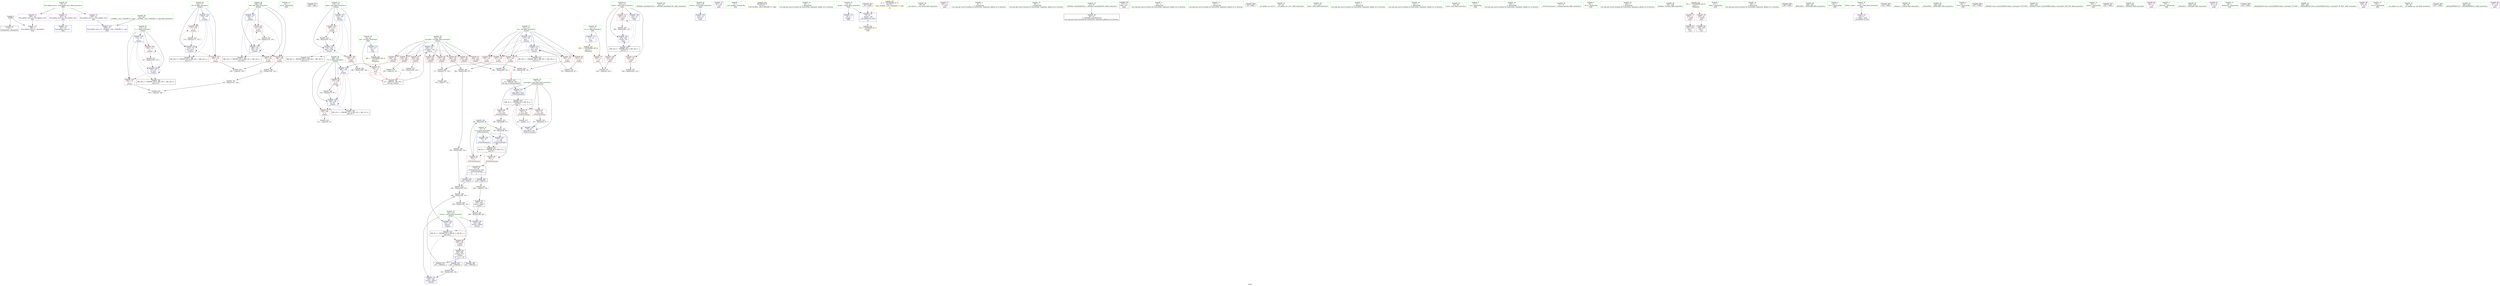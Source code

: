 digraph "SVFG" {
	label="SVFG";

	Node0x561c4830ada0 [shape=record,color=grey,label="{NodeID: 0\nNullPtr}"];
	Node0x561c4830ada0 -> Node0x561c48319b90[style=solid];
	Node0x561c4830ada0 -> Node0x561c4831de50[style=solid];
	Node0x561c48318340 [shape=record,color=red,label="{NodeID: 97\n164\<--108\n\<--len\n_Z3ansx\n}"];
	Node0x561c48318340 -> Node0x561c48325bb0[style=solid];
	Node0x561c483162b0 [shape=record,color=green,label="{NodeID: 14\n31\<--1\n.str.6\<--dummyObj\nGlob }"];
	Node0x561c48075be0 [shape=record,color=black,label="{NodeID: 277\n229 = PHI()\n}"];
	Node0x561c4831bff0 [shape=record,color=grey,label="{NodeID: 194\n86 = Binary(85, 87, )\n}"];
	Node0x561c4831bff0 -> Node0x561c4831bcf0[style=solid];
	Node0x561c48318ea0 [shape=record,color=red,label="{NodeID: 111\n263\<--216\n\<--tnum\nmain\n}"];
	Node0x561c48318ea0 -> Node0x561c483252b0[style=solid];
	Node0x561c483170b0 [shape=record,color=green,label="{NodeID: 28\n42\<--43\n_ZNSt8ios_base4InitC1Ev\<--_ZNSt8ios_base4InitC1Ev_field_insensitive\n}"];
	Node0x561c483401e0 [shape=record,color=black,label="{NodeID: 291\n101 = PHI(181, 196, 252, )\n0th arg _Z3ansx }"];
	Node0x561c483401e0 -> Node0x561c4831e360[style=solid];
	Node0x561c483246b0 [shape=record,color=grey,label="{NodeID: 208\n177 = Binary(175, 176, )\n}"];
	Node0x561c483246b0 -> Node0x561c48325eb0[style=solid];
	Node0x561c4831e500 [shape=record,color=blue,label="{NodeID: 125\n106\<--126\nh\<--\n_Z3ansx\n}"];
	Node0x561c4831e500 -> Node0x561c4831b9c0[style=dashed];
	Node0x561c4831e500 -> Node0x561c4831ba90[style=dashed];
	Node0x561c4831e500 -> Node0x561c4831e770[style=dashed];
	Node0x561c4831e500 -> Node0x561c4832f260[style=dashed];
	Node0x561c48317d60 [shape=record,color=green,label="{NodeID: 42\n112\<--113\ni\<--i_field_insensitive\n_Z3ansx\n}"];
	Node0x561c48317d60 -> Node0x561c48318820[style=solid];
	Node0x561c48317d60 -> Node0x561c483188f0[style=solid];
	Node0x561c48317d60 -> Node0x561c4831e910[style=solid];
	Node0x561c48317d60 -> Node0x561c4831eab0[style=solid];
	Node0x561c48325bb0 [shape=record,color=grey,label="{NodeID: 222\n165 = cmp(163, 164, )\n}"];
	Node0x561c4831f060 [shape=record,color=blue,label="{NodeID: 139\n214\<--12\nretval\<--\nmain\n}"];
	Node0x561c48319a90 [shape=record,color=green,label="{NodeID: 56\n35\<--292\n_GLOBAL__sub_I_GlebsHP_0_1.cpp\<--_GLOBAL__sub_I_GlebsHP_0_1.cpp_field_insensitive\n}"];
	Node0x561c48319a90 -> Node0x561c4831dd50[style=solid];
	Node0x561c48330160 [shape=record,color=black,label="{NodeID: 236\nMR_18V_2 = PHI(MR_18V_4, MR_18V_1, MR_18V_4, )\npts\{113 \}\n}"];
	Node0x561c4831a680 [shape=record,color=purple,label="{NodeID: 70\n241\<--29\n\<--.str.5\nmain\n}"];
	Node0x561c4831b270 [shape=record,color=red,label="{NodeID: 84\n209\<--102\n\<--retval\n_Z3ansx\n}"];
	Node0x561c4831b270 -> Node0x561c4831a000[style=solid];
	Node0x561c4830e6c0 [shape=record,color=green,label="{NodeID: 1\n7\<--1\n__dso_handle\<--dummyObj\nGlob }"];
	Node0x561c48334c00 [shape=record,color=yellow,style=double,label="{NodeID: 264\nRETMU(2V_2)\npts\{10 \}\nFun[_GLOBAL__sub_I_GlebsHP_0_1.cpp]}"];
	Node0x561c48318410 [shape=record,color=red,label="{NodeID: 98\n152\<--110\n\<--pw\n_Z3ansx\n}"];
	Node0x561c48318410 -> Node0x561c483249b0[style=solid];
	Node0x561c483163b0 [shape=record,color=green,label="{NodeID: 15\n34\<--1\n\<--dummyObj\nCan only get source location for instruction, argument, global var or function.}"];
	Node0x561c4833f390 [shape=record,color=black,label="{NodeID: 278\n193 = PHI(73, )\n}"];
	Node0x561c4833f390 -> Node0x561c48323df0[style=solid];
	Node0x561c4831c170 [shape=record,color=grey,label="{NodeID: 195\n199 = Binary(198, 142, )\n}"];
	Node0x561c4831c170 -> Node0x561c48324230[style=solid];
	Node0x561c48318f70 [shape=record,color=blue,label="{NodeID: 112\n8\<--9\n_ZL2pi\<--\nGlob }"];
	Node0x561c483171b0 [shape=record,color=green,label="{NodeID: 29\n48\<--49\n__cxa_atexit\<--__cxa_atexit_field_insensitive\n}"];
	Node0x561c48340600 [shape=record,color=black,label="{NodeID: 292\n74 = PHI(192, 202, )\n0th arg _Z10reversenumx }"];
	Node0x561c48340600 -> Node0x561c4831e020[style=solid];
	Node0x561c48324830 [shape=record,color=grey,label="{NodeID: 209\n183 = Binary(182, 142, )\n}"];
	Node0x561c48324830 -> Node0x561c4831eec0[style=solid];
	Node0x561c4831e5d0 [shape=record,color=blue,label="{NodeID: 126\n108\<--12\nlen\<--\n_Z3ansx\n}"];
	Node0x561c4831e5d0 -> Node0x561c4831bb60[style=dashed];
	Node0x561c4831e5d0 -> Node0x561c48318270[style=dashed];
	Node0x561c4831e5d0 -> Node0x561c48318340[style=dashed];
	Node0x561c4831e5d0 -> Node0x561c4831e6a0[style=dashed];
	Node0x561c4831e5d0 -> Node0x561c4832f760[style=dashed];
	Node0x561c48317e30 [shape=record,color=green,label="{NodeID: 43\n114\<--115\nhpw\<--hpw_field_insensitive\n_Z3ansx\n}"];
	Node0x561c48317e30 -> Node0x561c483189c0[style=solid];
	Node0x561c48317e30 -> Node0x561c48318a90[style=solid];
	Node0x561c48317e30 -> Node0x561c4831eb80[style=solid];
	Node0x561c48317e30 -> Node0x561c4831ed20[style=solid];
	Node0x561c48325d30 [shape=record,color=grey,label="{NodeID: 223\n131 = cmp(130, 15, )\n}"];
	Node0x561c4831f130 [shape=record,color=blue,label="{NodeID: 140\n216\<--12\ntnum\<--\nmain\n}"];
	Node0x561c4831f130 -> Node0x561c4832d460[style=dashed];
	Node0x561c48319b90 [shape=record,color=black,label="{NodeID: 57\n2\<--3\ndummyVal\<--dummyVal\n}"];
	Node0x561c48330660 [shape=record,color=black,label="{NodeID: 237\nMR_20V_2 = PHI(MR_20V_4, MR_20V_1, MR_20V_4, )\npts\{115 \}\n}"];
	Node0x561c4831a750 [shape=record,color=purple,label="{NodeID: 71\n250\<--31\n\<--.str.6\nmain\n}"];
	Node0x561c4831b340 [shape=record,color=red,label="{NodeID: 85\n119\<--104\n\<--val.addr\n_Z3ansx\n}"];
	Node0x561c4831b340 -> Node0x561c48325730[style=solid];
	Node0x561c48315320 [shape=record,color=green,label="{NodeID: 2\n9\<--1\n\<--dummyObj\nCan only get source location for instruction, argument, global var or function.}"];
	Node0x561c483184e0 [shape=record,color=red,label="{NodeID: 99\n176\<--110\n\<--pw\n_Z3ansx\n}"];
	Node0x561c483184e0 -> Node0x561c483246b0[style=solid];
	Node0x561c483164b0 [shape=record,color=green,label="{NodeID: 16\n64\<--1\n\<--dummyObj\nCan only get source location for instruction, argument, global var or function.}"];
	Node0x561c4833f580 [shape=record,color=black,label="{NodeID: 279\n197 = PHI(100, )\n}"];
	Node0x561c4833f580 -> Node0x561c4831c2f0[style=solid];
	Node0x561c4831c2f0 [shape=record,color=grey,label="{NodeID: 196\n198 = Binary(194, 197, )\n}"];
	Node0x561c4831c2f0 -> Node0x561c4831c170[style=solid];
	Node0x561c48319070 [shape=record,color=blue,label="{NodeID: 113\n11\<--12\ntc\<--\nGlob }"];
	Node0x561c48319070 -> Node0x561c48332690[style=dashed];
	Node0x561c483172b0 [shape=record,color=green,label="{NodeID: 30\n47\<--53\n_ZNSt8ios_base4InitD1Ev\<--_ZNSt8ios_base4InitD1Ev_field_insensitive\n}"];
	Node0x561c483172b0 -> Node0x561c48319d60[style=solid];
	Node0x561c483249b0 [shape=record,color=grey,label="{NodeID: 210\n153 = Binary(152, 87, )\n}"];
	Node0x561c483249b0 -> Node0x561c4831e9e0[style=solid];
	Node0x561c4831e6a0 [shape=record,color=blue,label="{NodeID: 127\n108\<--134\nlen\<--inc\n_Z3ansx\n}"];
	Node0x561c4831e6a0 -> Node0x561c4831bb60[style=dashed];
	Node0x561c4831e6a0 -> Node0x561c48318270[style=dashed];
	Node0x561c4831e6a0 -> Node0x561c48318340[style=dashed];
	Node0x561c4831e6a0 -> Node0x561c4831e6a0[style=dashed];
	Node0x561c4831e6a0 -> Node0x561c4832f760[style=dashed];
	Node0x561c48317f00 [shape=record,color=green,label="{NodeID: 44\n116\<--117\ni5\<--i5_field_insensitive\n_Z3ansx\n}"];
	Node0x561c48317f00 -> Node0x561c48318b60[style=solid];
	Node0x561c48317f00 -> Node0x561c48318c30[style=solid];
	Node0x561c48317f00 -> Node0x561c4831ec50[style=solid];
	Node0x561c48317f00 -> Node0x561c4831edf0[style=solid];
	Node0x561c48325eb0 [shape=record,color=grey,label="{NodeID: 224\n178 = cmp(177, 15, )\n}"];
	Node0x561c4831f200 [shape=record,color=blue,label="{NodeID: 141\n216\<--264\ntnum\<--inc\nmain\n}"];
	Node0x561c4831f200 -> Node0x561c4832d460[style=dashed];
	Node0x561c48319c90 [shape=record,color=black,label="{NodeID: 58\n213\<--12\nmain_ret\<--\nmain\n}"];
	Node0x561c48330b60 [shape=record,color=black,label="{NodeID: 238\nMR_22V_2 = PHI(MR_22V_4, MR_22V_1, MR_22V_4, )\npts\{117 \}\n}"];
	Node0x561c4831a820 [shape=record,color=purple,label="{NodeID: 72\n297\<--33\nllvm.global_ctors_0\<--llvm.global_ctors\nGlob }"];
	Node0x561c4831a820 -> Node0x561c4831dc50[style=solid];
	Node0x561c4831b410 [shape=record,color=red,label="{NodeID: 86\n123\<--104\n\<--val.addr\n_Z3ansx\n}"];
	Node0x561c4831b410 -> Node0x561c4831e430[style=solid];
	Node0x561c483153b0 [shape=record,color=green,label="{NodeID: 3\n12\<--1\n\<--dummyObj\nCan only get source location for instruction, argument, global var or function.}"];
	Node0x561c483185b0 [shape=record,color=red,label="{NodeID: 100\n187\<--110\n\<--pw\n_Z3ansx\n}"];
	Node0x561c483185b0 -> Node0x561c4831c5f0[style=solid];
	Node0x561c483165b0 [shape=record,color=green,label="{NodeID: 17\n87\<--1\n\<--dummyObj\nCan only get source location for instruction, argument, global var or function.}"];
	Node0x561c4833f680 [shape=record,color=black,label="{NodeID: 280\n45 = PHI()\n}"];
	Node0x561c4831c470 [shape=record,color=grey,label="{NodeID: 197\n148 = Binary(147, 149, )\n}"];
	Node0x561c4831c470 -> Node0x561c483255b0[style=solid];
	Node0x561c48319170 [shape=record,color=blue,label="{NodeID: 114\n14\<--15\nval\<--\nGlob }"];
	Node0x561c48319170 -> Node0x561c48332770[style=dashed];
	Node0x561c483173b0 [shape=record,color=green,label="{NodeID: 31\n60\<--61\n__cxx_global_var_init.1\<--__cxx_global_var_init.1_field_insensitive\n}"];
	Node0x561c48324b30 [shape=record,color=grey,label="{NodeID: 211\n134 = Binary(133, 135, )\n}"];
	Node0x561c48324b30 -> Node0x561c4831e6a0[style=solid];
	Node0x561c4831e770 [shape=record,color=blue,label="{NodeID: 128\n106\<--138\nh\<--div\n_Z3ansx\n}"];
	Node0x561c4831e770 -> Node0x561c4831b9c0[style=dashed];
	Node0x561c4831e770 -> Node0x561c4831ba90[style=dashed];
	Node0x561c4831e770 -> Node0x561c4831e770[style=dashed];
	Node0x561c4831e770 -> Node0x561c4832f260[style=dashed];
	Node0x561c48317fd0 [shape=record,color=green,label="{NodeID: 45\n211\<--212\nmain\<--main_field_insensitive\n}"];
	Node0x561c48319d60 [shape=record,color=black,label="{NodeID: 59\n46\<--47\n\<--_ZNSt8ios_base4InitD1Ev\nCan only get source location for instruction, argument, global var or function.}"];
	Node0x561c4831a920 [shape=record,color=purple,label="{NodeID: 73\n298\<--33\nllvm.global_ctors_1\<--llvm.global_ctors\nGlob }"];
	Node0x561c4831a920 -> Node0x561c4831dd50[style=solid];
	Node0x561c4831b4e0 [shape=record,color=red,label="{NodeID: 87\n126\<--104\n\<--val.addr\n_Z3ansx\n}"];
	Node0x561c4831b4e0 -> Node0x561c4831e500[style=solid];
	Node0x561c48315440 [shape=record,color=green,label="{NodeID: 4\n15\<--1\n\<--dummyObj\nCan only get source location for instruction, argument, global var or function.}"];
	Node0x561c48318680 [shape=record,color=red,label="{NodeID: 101\n191\<--110\n\<--pw\n_Z3ansx\n}"];
	Node0x561c48318680 -> Node0x561c48323f30[style=solid];
	Node0x561c483166b0 [shape=record,color=green,label="{NodeID: 18\n121\<--1\n\<--dummyObj\nCan only get source location for instruction, argument, global var or function.}"];
	Node0x561c4833f750 [shape=record,color=black,label="{NodeID: 281\n63 = PHI()\n}"];
	Node0x561c4833f750 -> Node0x561c4831df50[style=solid];
	Node0x561c4831c5f0 [shape=record,color=grey,label="{NodeID: 198\n188 = Binary(186, 187, )\n}"];
	Node0x561c4831c5f0 -> Node0x561c4831c770[style=solid];
	Node0x561c4831dc50 [shape=record,color=blue,label="{NodeID: 115\n297\<--34\nllvm.global_ctors_0\<--\nGlob }"];
	Node0x561c483174b0 [shape=record,color=green,label="{NodeID: 32\n65\<--66\nacos\<--acos_field_insensitive\n}"];
	Node0x561c48324cb0 [shape=record,color=grey,label="{NodeID: 212\n157 = Binary(156, 135, )\n}"];
	Node0x561c48324cb0 -> Node0x561c4831eab0[style=solid];
	Node0x561c4831e840 [shape=record,color=blue,label="{NodeID: 129\n110\<--142\npw\<--\n_Z3ansx\n}"];
	Node0x561c4831e840 -> Node0x561c48318410[style=dashed];
	Node0x561c4831e840 -> Node0x561c483184e0[style=dashed];
	Node0x561c4831e840 -> Node0x561c483185b0[style=dashed];
	Node0x561c4831e840 -> Node0x561c48318680[style=dashed];
	Node0x561c4831e840 -> Node0x561c48318750[style=dashed];
	Node0x561c4831e840 -> Node0x561c4831e9e0[style=dashed];
	Node0x561c4831e840 -> Node0x561c4832fc60[style=dashed];
	Node0x561c483180d0 [shape=record,color=green,label="{NodeID: 46\n214\<--215\nretval\<--retval_field_insensitive\nmain\n}"];
	Node0x561c483180d0 -> Node0x561c4831f060[style=solid];
	Node0x561c48319e60 [shape=record,color=black,label="{NodeID: 60\n73\<--96\n_Z10reversenumx_ret\<--\n_Z10reversenumx\n|{<s0>5|<s1>7}}"];
	Node0x561c48319e60:s0 -> Node0x561c4833f390[style=solid,color=blue];
	Node0x561c48319e60:s1 -> Node0x561c4833f9c0[style=solid,color=blue];
	Node0x561c4831aa20 [shape=record,color=purple,label="{NodeID: 74\n299\<--33\nllvm.global_ctors_2\<--llvm.global_ctors\nGlob }"];
	Node0x561c4831aa20 -> Node0x561c4831de50[style=solid];
	Node0x561c4831b5b0 [shape=record,color=red,label="{NodeID: 88\n175\<--104\n\<--val.addr\n_Z3ansx\n}"];
	Node0x561c4831b5b0 -> Node0x561c483246b0[style=solid];
	Node0x561c483154d0 [shape=record,color=green,label="{NodeID: 5\n17\<--1\n.str\<--dummyObj\nGlob }"];
	Node0x561c48318750 [shape=record,color=red,label="{NodeID: 102\n201\<--110\n\<--pw\n_Z3ansx\n}"];
	Node0x561c48318750 -> Node0x561c483240b0[style=solid];
	Node0x561c483167b0 [shape=record,color=green,label="{NodeID: 19\n135\<--1\n\<--dummyObj\nCan only get source location for instruction, argument, global var or function.}"];
	Node0x561c4833f820 [shape=record,color=black,label="{NodeID: 282\n182 = PHI(100, )\n}"];
	Node0x561c4833f820 -> Node0x561c48324830[style=solid];
	Node0x561c4831c770 [shape=record,color=grey,label="{NodeID: 199\n189 = Binary(188, 142, )\n}"];
	Node0x561c4831c770 -> Node0x561c48323df0[style=solid];
	Node0x561c4831dd50 [shape=record,color=blue,label="{NodeID: 116\n298\<--35\nllvm.global_ctors_1\<--_GLOBAL__sub_I_GlebsHP_0_1.cpp\nGlob }"];
	Node0x561c483175b0 [shape=record,color=green,label="{NodeID: 33\n71\<--72\n_Z10reversenumx\<--_Z10reversenumx_field_insensitive\n}"];
	Node0x561c48324e30 [shape=record,color=grey,label="{NodeID: 213\n168 = Binary(167, 87, )\n}"];
	Node0x561c48324e30 -> Node0x561c4831ed20[style=solid];
	Node0x561c4831e910 [shape=record,color=blue,label="{NodeID: 130\n112\<--12\ni\<--\n_Z3ansx\n}"];
	Node0x561c4831e910 -> Node0x561c48318820[style=dashed];
	Node0x561c4831e910 -> Node0x561c483188f0[style=dashed];
	Node0x561c4831e910 -> Node0x561c4831eab0[style=dashed];
	Node0x561c4831e910 -> Node0x561c48330160[style=dashed];
	Node0x561c483181a0 [shape=record,color=green,label="{NodeID: 47\n216\<--217\ntnum\<--tnum_field_insensitive\nmain\n}"];
	Node0x561c483181a0 -> Node0x561c48318d00[style=solid];
	Node0x561c483181a0 -> Node0x561c48318dd0[style=solid];
	Node0x561c483181a0 -> Node0x561c48318ea0[style=solid];
	Node0x561c483181a0 -> Node0x561c4831f130[style=solid];
	Node0x561c483181a0 -> Node0x561c4831f200[style=solid];
	Node0x561c4832d460 [shape=record,color=black,label="{NodeID: 227\nMR_32V_3 = PHI(MR_32V_4, MR_32V_2, )\npts\{217 \}\n}"];
	Node0x561c4832d460 -> Node0x561c48318d00[style=dashed];
	Node0x561c4832d460 -> Node0x561c48318dd0[style=dashed];
	Node0x561c4832d460 -> Node0x561c48318ea0[style=dashed];
	Node0x561c4832d460 -> Node0x561c4831f200[style=dashed];
	Node0x561c48319f30 [shape=record,color=black,label="{NodeID: 61\n205\<--204\nconv\<--cmp27\n_Z3ansx\n}"];
	Node0x561c48319f30 -> Node0x561c48324230[style=solid];
	Node0x561c4831ab20 [shape=record,color=red,label="{NodeID: 75\n235\<--11\n\<--tc\nmain\n}"];
	Node0x561c4831ab20 -> Node0x561c48325a30[style=solid];
	Node0x561c4831b680 [shape=record,color=red,label="{NodeID: 89\n180\<--104\n\<--val.addr\n_Z3ansx\n}"];
	Node0x561c4831b680 -> Node0x561c48325130[style=solid];
	Node0x561c48315d10 [shape=record,color=green,label="{NodeID: 6\n19\<--1\n.str.2\<--dummyObj\nGlob }"];
	Node0x561c48318820 [shape=record,color=red,label="{NodeID: 103\n145\<--112\n\<--i\n_Z3ansx\n}"];
	Node0x561c48318820 -> Node0x561c483255b0[style=solid];
	Node0x561c483168b0 [shape=record,color=green,label="{NodeID: 20\n142\<--1\n\<--dummyObj\nCan only get source location for instruction, argument, global var or function.}"];
	Node0x561c4833f9c0 [shape=record,color=black,label="{NodeID: 283\n203 = PHI(73, )\n}"];
	Node0x561c4833f9c0 -> Node0x561c483258b0[style=solid];
	Node0x561c4831c8f0 [shape=record,color=grey,label="{NodeID: 200\n196 = Binary(195, 142, )\n|{<s0>6}}"];
	Node0x561c4831c8f0:s0 -> Node0x561c483401e0[style=solid,color=red];
	Node0x561c4831de50 [shape=record,color=blue, style = dotted,label="{NodeID: 117\n299\<--3\nllvm.global_ctors_2\<--dummyVal\nGlob }"];
	Node0x561c483176b0 [shape=record,color=green,label="{NodeID: 34\n75\<--76\nnum.addr\<--num.addr_field_insensitive\n_Z10reversenumx\n}"];
	Node0x561c483176b0 -> Node0x561c4831ae60[style=solid];
	Node0x561c483176b0 -> Node0x561c4831af30[style=solid];
	Node0x561c483176b0 -> Node0x561c4831b000[style=solid];
	Node0x561c483176b0 -> Node0x561c4831e020[style=solid];
	Node0x561c483176b0 -> Node0x561c4831e290[style=solid];
	Node0x561c48324fb0 [shape=record,color=grey,label="{NodeID: 214\n172 = Binary(171, 135, )\n}"];
	Node0x561c48324fb0 -> Node0x561c4831edf0[style=solid];
	Node0x561c4831e9e0 [shape=record,color=blue,label="{NodeID: 131\n110\<--153\npw\<--mul\n_Z3ansx\n}"];
	Node0x561c4831e9e0 -> Node0x561c48318410[style=dashed];
	Node0x561c4831e9e0 -> Node0x561c483184e0[style=dashed];
	Node0x561c4831e9e0 -> Node0x561c483185b0[style=dashed];
	Node0x561c4831e9e0 -> Node0x561c48318680[style=dashed];
	Node0x561c4831e9e0 -> Node0x561c48318750[style=dashed];
	Node0x561c4831e9e0 -> Node0x561c4831e9e0[style=dashed];
	Node0x561c4831e9e0 -> Node0x561c4832fc60[style=dashed];
	Node0x561c48319290 [shape=record,color=green,label="{NodeID: 48\n223\<--224\nfreopen\<--freopen_field_insensitive\n}"];
	Node0x561c4831a000 [shape=record,color=black,label="{NodeID: 62\n100\<--209\n_Z3ansx_ret\<--\n_Z3ansx\n|{<s0>4|<s1>6|<s2>15}}"];
	Node0x561c4831a000:s0 -> Node0x561c4833f820[style=solid,color=blue];
	Node0x561c4831a000:s1 -> Node0x561c4833f580[style=solid,color=blue];
	Node0x561c4831a000:s2 -> Node0x561c4833fe70[style=solid,color=blue];
	Node0x561c48332580 [shape=record,color=yellow,style=double,label="{NodeID: 242\n24V_1 = ENCHI(MR_24V_0)\npts\{1 \}\nFun[main]}"];
	Node0x561c48332580 -> Node0x561c4831acc0[style=dashed];
	Node0x561c48332580 -> Node0x561c4831ad90[style=dashed];
	Node0x561c4831abf0 [shape=record,color=red,label="{NodeID: 76\n252\<--14\n\<--val\nmain\n|{<s0>15}}"];
	Node0x561c4831abf0:s0 -> Node0x561c483401e0[style=solid,color=red];
	Node0x561c4831b750 [shape=record,color=red,label="{NodeID: 90\n186\<--104\n\<--val.addr\n_Z3ansx\n}"];
	Node0x561c4831b750 -> Node0x561c4831c5f0[style=solid];
	Node0x561c48315da0 [shape=record,color=green,label="{NodeID: 7\n21\<--1\nstdin\<--dummyObj\nGlob }"];
	Node0x561c483188f0 [shape=record,color=red,label="{NodeID: 104\n156\<--112\n\<--i\n_Z3ansx\n}"];
	Node0x561c483188f0 -> Node0x561c48324cb0[style=solid];
	Node0x561c483169b0 [shape=record,color=green,label="{NodeID: 21\n149\<--1\n\<--dummyObj\nCan only get source location for instruction, argument, global var or function.}"];
	Node0x561c4833fb00 [shape=record,color=black,label="{NodeID: 284\n238 = PHI()\n}"];
	Node0x561c4831ca70 [shape=record,color=grey,label="{NodeID: 201\n138 = Binary(137, 87, )\n}"];
	Node0x561c4831ca70 -> Node0x561c4831e770[style=solid];
	Node0x561c4831df50 [shape=record,color=blue,label="{NodeID: 118\n8\<--63\n_ZL2pi\<--call\n__cxx_global_var_init.1\n|{<s0>19}}"];
	Node0x561c4831df50:s0 -> Node0x561c48335790[style=dashed,color=blue];
	Node0x561c48317780 [shape=record,color=green,label="{NodeID: 35\n77\<--78\nh\<--h_field_insensitive\n_Z10reversenumx\n}"];
	Node0x561c48317780 -> Node0x561c4831b0d0[style=solid];
	Node0x561c48317780 -> Node0x561c4831b1a0[style=solid];
	Node0x561c48317780 -> Node0x561c4831e0f0[style=solid];
	Node0x561c48317780 -> Node0x561c4831e1c0[style=solid];
	Node0x561c48325130 [shape=record,color=grey,label="{NodeID: 215\n181 = Binary(180, 142, )\n|{<s0>4}}"];
	Node0x561c48325130:s0 -> Node0x561c483401e0[style=solid,color=red];
	Node0x561c4831eab0 [shape=record,color=blue,label="{NodeID: 132\n112\<--157\ni\<--inc4\n_Z3ansx\n}"];
	Node0x561c4831eab0 -> Node0x561c48318820[style=dashed];
	Node0x561c4831eab0 -> Node0x561c483188f0[style=dashed];
	Node0x561c4831eab0 -> Node0x561c4831eab0[style=dashed];
	Node0x561c4831eab0 -> Node0x561c48330160[style=dashed];
	Node0x561c48319390 [shape=record,color=green,label="{NodeID: 49\n230\<--231\n_ZNSirsERi\<--_ZNSirsERi_field_insensitive\n}"];
	Node0x561c4831a0d0 [shape=record,color=black,label="{NodeID: 63\n222\<--219\ncall\<--\nmain\n}"];
	Node0x561c48332690 [shape=record,color=yellow,style=double,label="{NodeID: 243\n26V_1 = ENCHI(MR_26V_0)\npts\{13 \}\nFun[main]}"];
	Node0x561c48332690 -> Node0x561c4831ab20[style=dashed];
	Node0x561c4831acc0 [shape=record,color=red,label="{NodeID: 77\n219\<--21\n\<--stdin\nmain\n}"];
	Node0x561c4831acc0 -> Node0x561c4831a0d0[style=solid];
	Node0x561c4831b820 [shape=record,color=red,label="{NodeID: 91\n190\<--104\n\<--val.addr\n_Z3ansx\n}"];
	Node0x561c4831b820 -> Node0x561c48323f30[style=solid];
	Node0x561c48315e30 [shape=record,color=green,label="{NodeID: 8\n22\<--1\n.str.3\<--dummyObj\nGlob }"];
	Node0x561c483189c0 [shape=record,color=red,label="{NodeID: 105\n167\<--114\n\<--hpw\n_Z3ansx\n}"];
	Node0x561c483189c0 -> Node0x561c48324e30[style=solid];
	Node0x561c48316ab0 [shape=record,color=green,label="{NodeID: 22\n4\<--6\n_ZStL8__ioinit\<--_ZStL8__ioinit_field_insensitive\nGlob }"];
	Node0x561c48316ab0 -> Node0x561c4831a270[style=solid];
	Node0x561c4833fbd0 [shape=record,color=black,label="{NodeID: 285\n242 = PHI()\n}"];
	Node0x561c48323df0 [shape=record,color=grey,label="{NodeID: 202\n194 = Binary(189, 193, )\n}"];
	Node0x561c48323df0 -> Node0x561c4831c2f0[style=solid];
	Node0x561c4831e020 [shape=record,color=blue,label="{NodeID: 119\n75\<--74\nnum.addr\<--num\n_Z10reversenumx\n}"];
	Node0x561c4831e020 -> Node0x561c4832e360[style=dashed];
	Node0x561c48317850 [shape=record,color=green,label="{NodeID: 36\n98\<--99\n_Z3ansx\<--_Z3ansx_field_insensitive\n}"];
	Node0x561c483252b0 [shape=record,color=grey,label="{NodeID: 216\n264 = Binary(263, 135, )\n}"];
	Node0x561c483252b0 -> Node0x561c4831f200[style=solid];
	Node0x561c4831eb80 [shape=record,color=blue,label="{NodeID: 133\n114\<--142\nhpw\<--\n_Z3ansx\n}"];
	Node0x561c4831eb80 -> Node0x561c483189c0[style=dashed];
	Node0x561c4831eb80 -> Node0x561c48318a90[style=dashed];
	Node0x561c4831eb80 -> Node0x561c4831ed20[style=dashed];
	Node0x561c4831eb80 -> Node0x561c48330660[style=dashed];
	Node0x561c48319490 [shape=record,color=green,label="{NodeID: 50\n239\<--240\n_ZNSirsERx\<--_ZNSirsERx_field_insensitive\n}"];
	Node0x561c4832e360 [shape=record,color=black,label="{NodeID: 230\nMR_4V_3 = PHI(MR_4V_4, MR_4V_2, )\npts\{76 \}\n}"];
	Node0x561c4832e360 -> Node0x561c4831ae60[style=dashed];
	Node0x561c4832e360 -> Node0x561c4831af30[style=dashed];
	Node0x561c4832e360 -> Node0x561c4831b000[style=dashed];
	Node0x561c4832e360 -> Node0x561c4831e290[style=dashed];
	Node0x561c4831a1a0 [shape=record,color=black,label="{NodeID: 64\n228\<--225\ncall1\<--\nmain\n}"];
	Node0x561c48332770 [shape=record,color=yellow,style=double,label="{NodeID: 244\n28V_1 = ENCHI(MR_28V_0)\npts\{16 \}\nFun[main]}"];
	Node0x561c48332770 -> Node0x561c4831abf0[style=dashed];
	Node0x561c4831ad90 [shape=record,color=red,label="{NodeID: 78\n225\<--26\n\<--stdout\nmain\n}"];
	Node0x561c4831ad90 -> Node0x561c4831a1a0[style=solid];
	Node0x561c4831b8f0 [shape=record,color=red,label="{NodeID: 92\n200\<--104\n\<--val.addr\n_Z3ansx\n}"];
	Node0x561c4831b8f0 -> Node0x561c483240b0[style=solid];
	Node0x561c48315ec0 [shape=record,color=green,label="{NodeID: 9\n24\<--1\n.str.4\<--dummyObj\nGlob }"];
	Node0x561c48318a90 [shape=record,color=red,label="{NodeID: 106\n195\<--114\n\<--hpw\n_Z3ansx\n}"];
	Node0x561c48318a90 -> Node0x561c4831c8f0[style=solid];
	Node0x561c48316bb0 [shape=record,color=green,label="{NodeID: 23\n8\<--10\n_ZL2pi\<--_ZL2pi_field_insensitive\nGlob }"];
	Node0x561c48316bb0 -> Node0x561c48318f70[style=solid];
	Node0x561c48316bb0 -> Node0x561c4831df50[style=solid];
	Node0x561c4833fca0 [shape=record,color=black,label="{NodeID: 286\n247 = PHI()\n}"];
	Node0x561c48323f30 [shape=record,color=grey,label="{NodeID: 203\n192 = Binary(190, 191, )\n|{<s0>5}}"];
	Node0x561c48323f30:s0 -> Node0x561c48340600[style=solid,color=red];
	Node0x561c4831e0f0 [shape=record,color=blue,label="{NodeID: 120\n77\<--15\nh\<--\n_Z10reversenumx\n}"];
	Node0x561c4831e0f0 -> Node0x561c4832e860[style=dashed];
	Node0x561c48317950 [shape=record,color=green,label="{NodeID: 37\n102\<--103\nretval\<--retval_field_insensitive\n_Z3ansx\n}"];
	Node0x561c48317950 -> Node0x561c4831b270[style=solid];
	Node0x561c48317950 -> Node0x561c4831e430[style=solid];
	Node0x561c48317950 -> Node0x561c4831eec0[style=solid];
	Node0x561c48317950 -> Node0x561c4831ef90[style=solid];
	Node0x561c48325430 [shape=record,color=grey,label="{NodeID: 217\n83 = cmp(82, 15, )\n}"];
	Node0x561c4831ec50 [shape=record,color=blue,label="{NodeID: 134\n116\<--135\ni5\<--\n_Z3ansx\n}"];
	Node0x561c4831ec50 -> Node0x561c48318b60[style=dashed];
	Node0x561c4831ec50 -> Node0x561c48318c30[style=dashed];
	Node0x561c4831ec50 -> Node0x561c4831edf0[style=dashed];
	Node0x561c4831ec50 -> Node0x561c48330b60[style=dashed];
	Node0x561c48319590 [shape=record,color=green,label="{NodeID: 51\n243\<--244\n_ZStlsISt11char_traitsIcEERSt13basic_ostreamIcT_ES5_PKc\<--_ZStlsISt11char_traitsIcEERSt13basic_ostreamIcT_ES5_PKc_field_insensitive\n}"];
	Node0x561c4832e860 [shape=record,color=black,label="{NodeID: 231\nMR_6V_3 = PHI(MR_6V_4, MR_6V_2, )\npts\{78 \}\n}"];
	Node0x561c4832e860 -> Node0x561c4831b0d0[style=dashed];
	Node0x561c4832e860 -> Node0x561c4831b1a0[style=dashed];
	Node0x561c4832e860 -> Node0x561c4831e1c0[style=dashed];
	Node0x561c4831a270 [shape=record,color=purple,label="{NodeID: 65\n44\<--4\n\<--_ZStL8__ioinit\n__cxx_global_var_init\n}"];
	Node0x561c4831ae60 [shape=record,color=red,label="{NodeID: 79\n82\<--75\n\<--num.addr\n_Z10reversenumx\n}"];
	Node0x561c4831ae60 -> Node0x561c48325430[style=solid];
	Node0x561c4831b9c0 [shape=record,color=red,label="{NodeID: 93\n130\<--106\n\<--h\n_Z3ansx\n}"];
	Node0x561c4831b9c0 -> Node0x561c48325d30[style=solid];
	Node0x561c48315f50 [shape=record,color=green,label="{NodeID: 10\n26\<--1\nstdout\<--dummyObj\nGlob }"];
	Node0x561c48318b60 [shape=record,color=red,label="{NodeID: 107\n163\<--116\n\<--i5\n_Z3ansx\n}"];
	Node0x561c48318b60 -> Node0x561c48325bb0[style=solid];
	Node0x561c48316cb0 [shape=record,color=green,label="{NodeID: 24\n11\<--13\ntc\<--tc_field_insensitive\nGlob }"];
	Node0x561c48316cb0 -> Node0x561c4831ab20[style=solid];
	Node0x561c48316cb0 -> Node0x561c48319070[style=solid];
	Node0x561c4833fd70 [shape=record,color=black,label="{NodeID: 287\n251 = PHI()\n}"];
	Node0x561c483240b0 [shape=record,color=grey,label="{NodeID: 204\n202 = Binary(200, 201, )\n|{<s0>7}}"];
	Node0x561c483240b0:s0 -> Node0x561c48340600[style=solid,color=red];
	Node0x561c4831e1c0 [shape=record,color=blue,label="{NodeID: 121\n77\<--90\nh\<--add\n_Z10reversenumx\n}"];
	Node0x561c4831e1c0 -> Node0x561c4832e860[style=dashed];
	Node0x561c48317a20 [shape=record,color=green,label="{NodeID: 38\n104\<--105\nval.addr\<--val.addr_field_insensitive\n_Z3ansx\n}"];
	Node0x561c48317a20 -> Node0x561c4831b340[style=solid];
	Node0x561c48317a20 -> Node0x561c4831b410[style=solid];
	Node0x561c48317a20 -> Node0x561c4831b4e0[style=solid];
	Node0x561c48317a20 -> Node0x561c4831b5b0[style=solid];
	Node0x561c48317a20 -> Node0x561c4831b680[style=solid];
	Node0x561c48317a20 -> Node0x561c4831b750[style=solid];
	Node0x561c48317a20 -> Node0x561c4831b820[style=solid];
	Node0x561c48317a20 -> Node0x561c4831b8f0[style=solid];
	Node0x561c48317a20 -> Node0x561c4831e360[style=solid];
	Node0x561c483255b0 [shape=record,color=grey,label="{NodeID: 218\n150 = cmp(145, 148, )\n}"];
	Node0x561c4831ed20 [shape=record,color=blue,label="{NodeID: 135\n114\<--168\nhpw\<--mul9\n_Z3ansx\n}"];
	Node0x561c4831ed20 -> Node0x561c483189c0[style=dashed];
	Node0x561c4831ed20 -> Node0x561c48318a90[style=dashed];
	Node0x561c4831ed20 -> Node0x561c4831ed20[style=dashed];
	Node0x561c4831ed20 -> Node0x561c48330660[style=dashed];
	Node0x561c48319690 [shape=record,color=green,label="{NodeID: 52\n248\<--249\n_ZNSolsEi\<--_ZNSolsEi_field_insensitive\n}"];
	Node0x561c4832ed60 [shape=record,color=black,label="{NodeID: 232\nMR_8V_3 = PHI(MR_8V_5, MR_8V_2, MR_8V_4, )\npts\{103 \}\n}"];
	Node0x561c4832ed60 -> Node0x561c4831b270[style=dashed];
	Node0x561c4831a340 [shape=record,color=purple,label="{NodeID: 66\n220\<--17\n\<--.str\nmain\n}"];
	Node0x561c4831af30 [shape=record,color=red,label="{NodeID: 80\n88\<--75\n\<--num.addr\n_Z10reversenumx\n}"];
	Node0x561c4831af30 -> Node0x561c4831be70[style=solid];
	Node0x561c4831ba90 [shape=record,color=red,label="{NodeID: 94\n137\<--106\n\<--h\n_Z3ansx\n}"];
	Node0x561c4831ba90 -> Node0x561c4831ca70[style=solid];
	Node0x561c48315fe0 [shape=record,color=green,label="{NodeID: 11\n27\<--1\n_ZSt3cin\<--dummyObj\nGlob }"];
	Node0x561c48321d20 [shape=record,color=grey,label="{NodeID: 191\n93 = Binary(92, 87, )\n}"];
	Node0x561c48321d20 -> Node0x561c4831e290[style=solid];
	Node0x561c48318c30 [shape=record,color=red,label="{NodeID: 108\n171\<--116\n\<--i5\n_Z3ansx\n}"];
	Node0x561c48318c30 -> Node0x561c48324fb0[style=solid];
	Node0x561c48316db0 [shape=record,color=green,label="{NodeID: 25\n14\<--16\nval\<--val_field_insensitive\nGlob }"];
	Node0x561c48316db0 -> Node0x561c4831abf0[style=solid];
	Node0x561c48316db0 -> Node0x561c48319170[style=solid];
	Node0x561c4833fe70 [shape=record,color=black,label="{NodeID: 288\n253 = PHI(100, )\n}"];
	Node0x561c48324230 [shape=record,color=grey,label="{NodeID: 205\n206 = Binary(199, 205, )\n}"];
	Node0x561c48324230 -> Node0x561c4831ef90[style=solid];
	Node0x561c4831e290 [shape=record,color=blue,label="{NodeID: 122\n75\<--93\nnum.addr\<--div\n_Z10reversenumx\n}"];
	Node0x561c4831e290 -> Node0x561c4832e360[style=dashed];
	Node0x561c48317af0 [shape=record,color=green,label="{NodeID: 39\n106\<--107\nh\<--h_field_insensitive\n_Z3ansx\n}"];
	Node0x561c48317af0 -> Node0x561c4831b9c0[style=solid];
	Node0x561c48317af0 -> Node0x561c4831ba90[style=solid];
	Node0x561c48317af0 -> Node0x561c4831e500[style=solid];
	Node0x561c48317af0 -> Node0x561c4831e770[style=solid];
	Node0x561c48325730 [shape=record,color=grey,label="{NodeID: 219\n120 = cmp(119, 121, )\n}"];
	Node0x561c4831edf0 [shape=record,color=blue,label="{NodeID: 136\n116\<--172\ni5\<--inc11\n_Z3ansx\n}"];
	Node0x561c4831edf0 -> Node0x561c48318b60[style=dashed];
	Node0x561c4831edf0 -> Node0x561c48318c30[style=dashed];
	Node0x561c4831edf0 -> Node0x561c4831edf0[style=dashed];
	Node0x561c4831edf0 -> Node0x561c48330b60[style=dashed];
	Node0x561c48319790 [shape=record,color=green,label="{NodeID: 53\n255\<--256\n_ZNSolsEx\<--_ZNSolsEx_field_insensitive\n}"];
	Node0x561c4832f260 [shape=record,color=black,label="{NodeID: 233\nMR_12V_2 = PHI(MR_12V_4, MR_12V_1, MR_12V_4, )\npts\{107 \}\n}"];
	Node0x561c4831a410 [shape=record,color=purple,label="{NodeID: 67\n221\<--19\n\<--.str.2\nmain\n}"];
	Node0x561c48332a10 [shape=record,color=yellow,style=double,label="{NodeID: 247\n2V_1 = ENCHI(MR_2V_0)\npts\{10 \}\nFun[_GLOBAL__sub_I_GlebsHP_0_1.cpp]|{<s0>19}}"];
	Node0x561c48332a10:s0 -> Node0x561c4831df50[style=dashed,color=red];
	Node0x561c4831b000 [shape=record,color=red,label="{NodeID: 81\n92\<--75\n\<--num.addr\n_Z10reversenumx\n}"];
	Node0x561c4831b000 -> Node0x561c48321d20[style=solid];
	Node0x561c4831bb60 [shape=record,color=red,label="{NodeID: 95\n133\<--108\n\<--len\n_Z3ansx\n}"];
	Node0x561c4831bb60 -> Node0x561c48324b30[style=solid];
	Node0x561c483160b0 [shape=record,color=green,label="{NodeID: 12\n28\<--1\n_ZSt4cout\<--dummyObj\nGlob }"];
	Node0x561c4831bcf0 [shape=record,color=grey,label="{NodeID: 192\n90 = Binary(86, 89, )\n}"];
	Node0x561c4831bcf0 -> Node0x561c4831e1c0[style=solid];
	Node0x561c48318d00 [shape=record,color=red,label="{NodeID: 109\n234\<--216\n\<--tnum\nmain\n}"];
	Node0x561c48318d00 -> Node0x561c48325a30[style=solid];
	Node0x561c48316eb0 [shape=record,color=green,label="{NodeID: 26\n33\<--37\nllvm.global_ctors\<--llvm.global_ctors_field_insensitive\nGlob }"];
	Node0x561c48316eb0 -> Node0x561c4831a820[style=solid];
	Node0x561c48316eb0 -> Node0x561c4831a920[style=solid];
	Node0x561c48316eb0 -> Node0x561c4831aa20[style=solid];
	Node0x561c48340040 [shape=record,color=black,label="{NodeID: 289\n254 = PHI()\n}"];
	Node0x561c483243b0 [shape=record,color=grey,label="{NodeID: 206\n147 = Binary(146, 135, )\n}"];
	Node0x561c483243b0 -> Node0x561c4831c470[style=solid];
	Node0x561c4831e360 [shape=record,color=blue,label="{NodeID: 123\n104\<--101\nval.addr\<--val\n_Z3ansx\n}"];
	Node0x561c4831e360 -> Node0x561c4831b340[style=dashed];
	Node0x561c4831e360 -> Node0x561c4831b410[style=dashed];
	Node0x561c4831e360 -> Node0x561c4831b4e0[style=dashed];
	Node0x561c4831e360 -> Node0x561c4831b5b0[style=dashed];
	Node0x561c4831e360 -> Node0x561c4831b680[style=dashed];
	Node0x561c4831e360 -> Node0x561c4831b750[style=dashed];
	Node0x561c4831e360 -> Node0x561c4831b820[style=dashed];
	Node0x561c4831e360 -> Node0x561c4831b8f0[style=dashed];
	Node0x561c48317bc0 [shape=record,color=green,label="{NodeID: 40\n108\<--109\nlen\<--len_field_insensitive\n_Z3ansx\n}"];
	Node0x561c48317bc0 -> Node0x561c4831bb60[style=solid];
	Node0x561c48317bc0 -> Node0x561c48318270[style=solid];
	Node0x561c48317bc0 -> Node0x561c48318340[style=solid];
	Node0x561c48317bc0 -> Node0x561c4831e5d0[style=solid];
	Node0x561c48317bc0 -> Node0x561c4831e6a0[style=solid];
	Node0x561c483258b0 [shape=record,color=grey,label="{NodeID: 220\n204 = cmp(203, 142, )\n}"];
	Node0x561c483258b0 -> Node0x561c48319f30[style=solid];
	Node0x561c4831eec0 [shape=record,color=blue,label="{NodeID: 137\n102\<--183\nretval\<--add15\n_Z3ansx\n}"];
	Node0x561c4831eec0 -> Node0x561c4832ed60[style=dashed];
	Node0x561c48319890 [shape=record,color=green,label="{NodeID: 54\n258\<--259\n_ZSt4endlIcSt11char_traitsIcEERSt13basic_ostreamIT_T0_ES6_\<--_ZSt4endlIcSt11char_traitsIcEERSt13basic_ostreamIT_T0_ES6__field_insensitive\n}"];
	Node0x561c4832f760 [shape=record,color=black,label="{NodeID: 234\nMR_14V_2 = PHI(MR_14V_4, MR_14V_1, MR_14V_4, )\npts\{109 \}\n}"];
	Node0x561c4831a4e0 [shape=record,color=purple,label="{NodeID: 68\n226\<--22\n\<--.str.3\nmain\n}"];
	Node0x561c4831b0d0 [shape=record,color=red,label="{NodeID: 82\n85\<--77\n\<--h\n_Z10reversenumx\n}"];
	Node0x561c4831b0d0 -> Node0x561c4831bff0[style=solid];
	Node0x561c48318270 [shape=record,color=red,label="{NodeID: 96\n146\<--108\n\<--len\n_Z3ansx\n}"];
	Node0x561c48318270 -> Node0x561c483243b0[style=solid];
	Node0x561c483161b0 [shape=record,color=green,label="{NodeID: 13\n29\<--1\n.str.5\<--dummyObj\nGlob }"];
	Node0x561c48335790 [shape=record,color=yellow,style=double,label="{NodeID: 276\n2V_2 = CSCHI(MR_2V_1)\npts\{10 \}\nCS[]}"];
	Node0x561c4831be70 [shape=record,color=grey,label="{NodeID: 193\n89 = Binary(88, 87, )\n}"];
	Node0x561c4831be70 -> Node0x561c4831bcf0[style=solid];
	Node0x561c48318dd0 [shape=record,color=red,label="{NodeID: 110\n245\<--216\n\<--tnum\nmain\n}"];
	Node0x561c48318dd0 -> Node0x561c48324530[style=solid];
	Node0x561c48316fb0 [shape=record,color=green,label="{NodeID: 27\n38\<--39\n__cxx_global_var_init\<--__cxx_global_var_init_field_insensitive\n}"];
	Node0x561c48340110 [shape=record,color=black,label="{NodeID: 290\n257 = PHI()\n}"];
	Node0x561c48324530 [shape=record,color=grey,label="{NodeID: 207\n246 = Binary(245, 135, )\n}"];
	Node0x561c4831e430 [shape=record,color=blue,label="{NodeID: 124\n102\<--123\nretval\<--\n_Z3ansx\n}"];
	Node0x561c4831e430 -> Node0x561c4832ed60[style=dashed];
	Node0x561c48317c90 [shape=record,color=green,label="{NodeID: 41\n110\<--111\npw\<--pw_field_insensitive\n_Z3ansx\n}"];
	Node0x561c48317c90 -> Node0x561c48318410[style=solid];
	Node0x561c48317c90 -> Node0x561c483184e0[style=solid];
	Node0x561c48317c90 -> Node0x561c483185b0[style=solid];
	Node0x561c48317c90 -> Node0x561c48318680[style=solid];
	Node0x561c48317c90 -> Node0x561c48318750[style=solid];
	Node0x561c48317c90 -> Node0x561c4831e840[style=solid];
	Node0x561c48317c90 -> Node0x561c4831e9e0[style=solid];
	Node0x561c48325a30 [shape=record,color=grey,label="{NodeID: 221\n236 = cmp(234, 235, )\n}"];
	Node0x561c4831ef90 [shape=record,color=blue,label="{NodeID: 138\n102\<--206\nretval\<--add28\n_Z3ansx\n}"];
	Node0x561c4831ef90 -> Node0x561c4832ed60[style=dashed];
	Node0x561c48319990 [shape=record,color=green,label="{NodeID: 55\n260\<--261\n_ZNSolsEPFRSoS_E\<--_ZNSolsEPFRSoS_E_field_insensitive\n}"];
	Node0x561c4832fc60 [shape=record,color=black,label="{NodeID: 235\nMR_16V_2 = PHI(MR_16V_4, MR_16V_1, MR_16V_4, )\npts\{111 \}\n}"];
	Node0x561c4831a5b0 [shape=record,color=purple,label="{NodeID: 69\n227\<--24\n\<--.str.4\nmain\n}"];
	Node0x561c4831b1a0 [shape=record,color=red,label="{NodeID: 83\n96\<--77\n\<--h\n_Z10reversenumx\n}"];
	Node0x561c4831b1a0 -> Node0x561c48319e60[style=solid];
}
